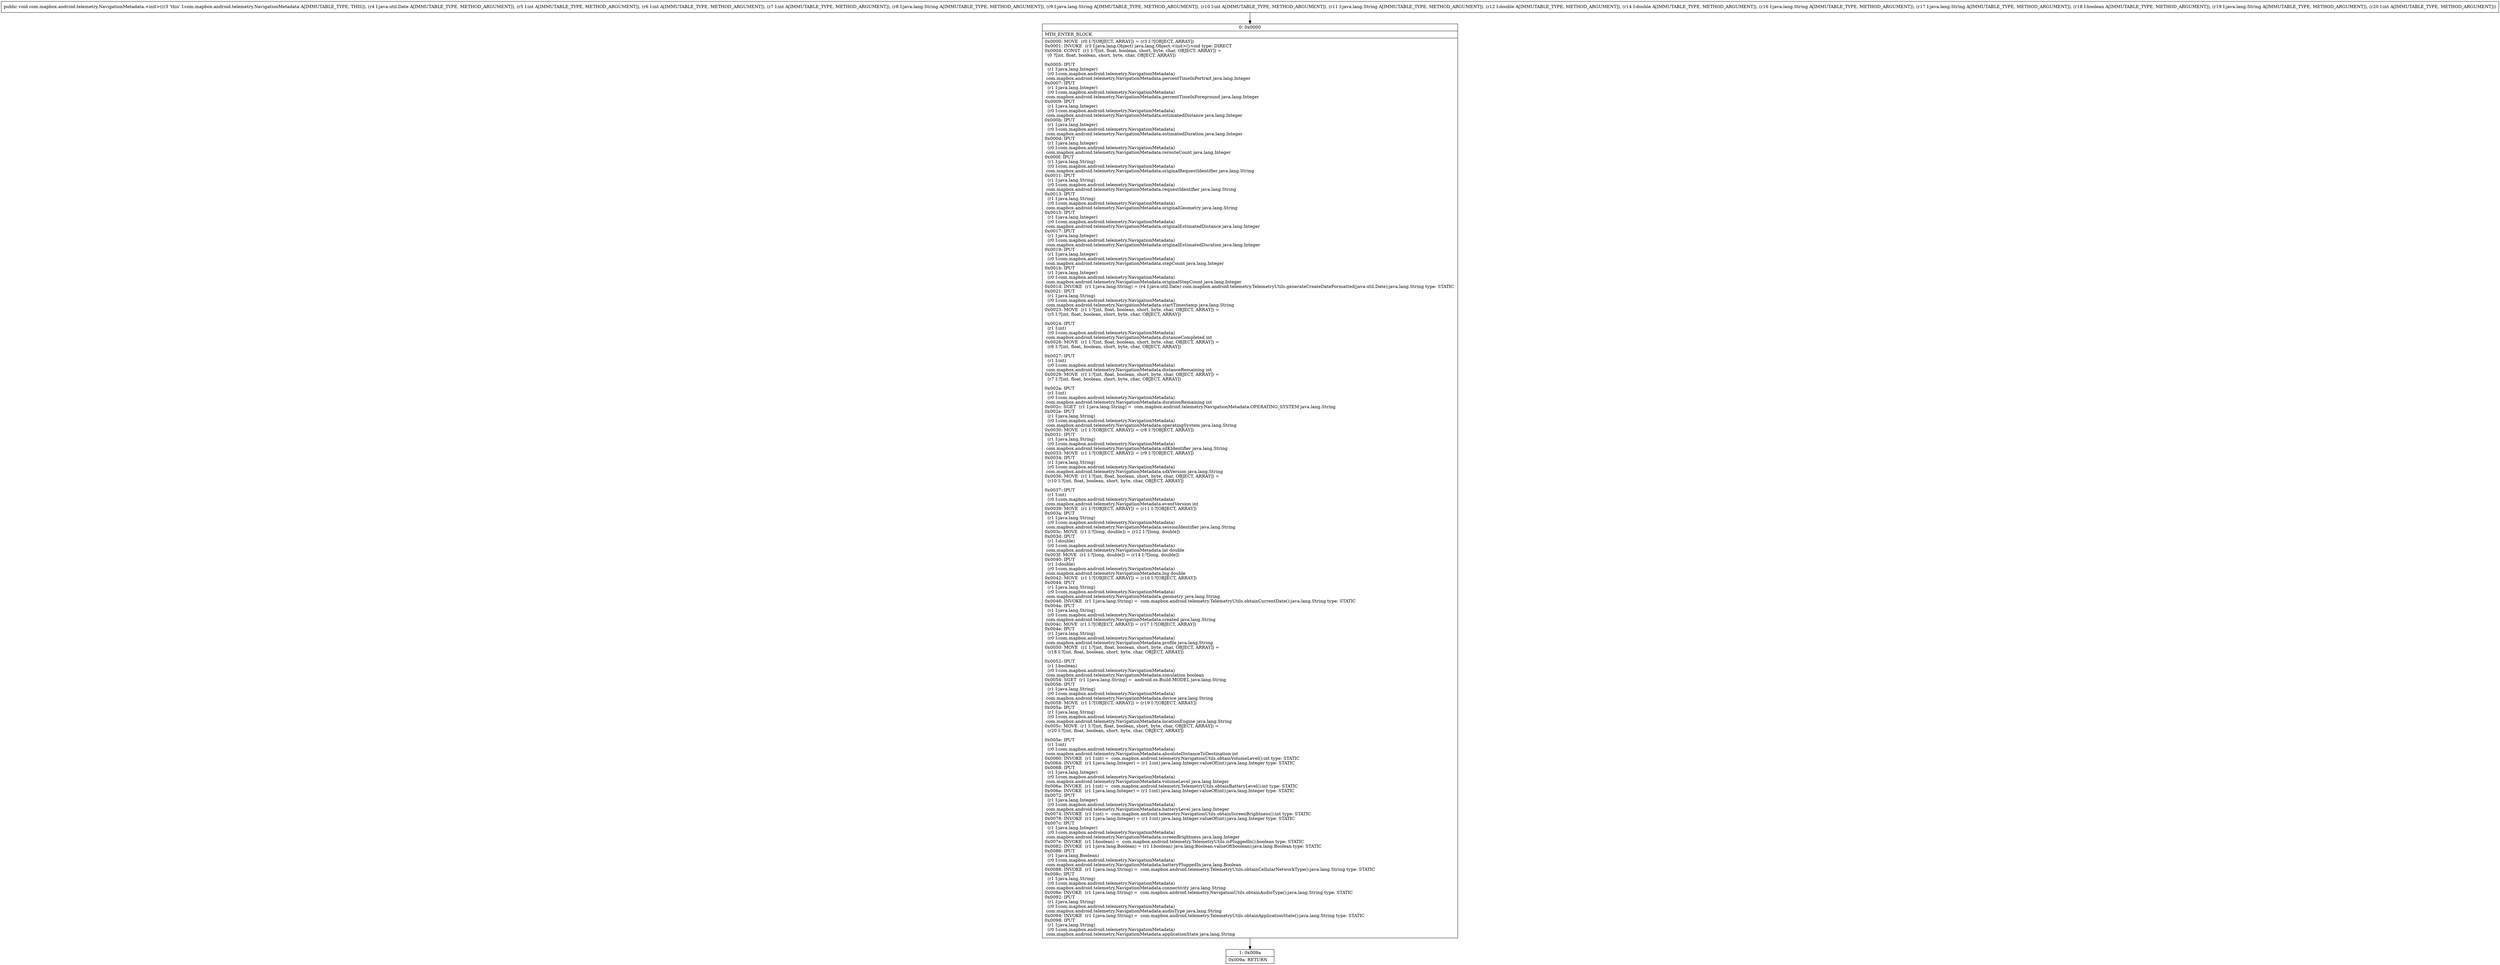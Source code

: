 digraph "CFG forcom.mapbox.android.telemetry.NavigationMetadata.\<init\>(Ljava\/util\/Date;IIILjava\/lang\/String;Ljava\/lang\/String;ILjava\/lang\/String;DDLjava\/lang\/String;Ljava\/lang\/String;ZLjava\/lang\/String;I)V" {
Node_0 [shape=record,label="{0\:\ 0x0000|MTH_ENTER_BLOCK\l|0x0000: MOVE  (r0 I:?[OBJECT, ARRAY]) = (r3 I:?[OBJECT, ARRAY]) \l0x0001: INVOKE  (r3 I:java.lang.Object) java.lang.Object.\<init\>():void type: DIRECT \l0x0004: CONST  (r1 I:?[int, float, boolean, short, byte, char, OBJECT, ARRAY]) = \l  (0 ?[int, float, boolean, short, byte, char, OBJECT, ARRAY])\l \l0x0005: IPUT  \l  (r1 I:java.lang.Integer)\l  (r0 I:com.mapbox.android.telemetry.NavigationMetadata)\l com.mapbox.android.telemetry.NavigationMetadata.percentTimeInPortrait java.lang.Integer \l0x0007: IPUT  \l  (r1 I:java.lang.Integer)\l  (r0 I:com.mapbox.android.telemetry.NavigationMetadata)\l com.mapbox.android.telemetry.NavigationMetadata.percentTimeInForeground java.lang.Integer \l0x0009: IPUT  \l  (r1 I:java.lang.Integer)\l  (r0 I:com.mapbox.android.telemetry.NavigationMetadata)\l com.mapbox.android.telemetry.NavigationMetadata.estimatedDistance java.lang.Integer \l0x000b: IPUT  \l  (r1 I:java.lang.Integer)\l  (r0 I:com.mapbox.android.telemetry.NavigationMetadata)\l com.mapbox.android.telemetry.NavigationMetadata.estimatedDuration java.lang.Integer \l0x000d: IPUT  \l  (r1 I:java.lang.Integer)\l  (r0 I:com.mapbox.android.telemetry.NavigationMetadata)\l com.mapbox.android.telemetry.NavigationMetadata.rerouteCount java.lang.Integer \l0x000f: IPUT  \l  (r1 I:java.lang.String)\l  (r0 I:com.mapbox.android.telemetry.NavigationMetadata)\l com.mapbox.android.telemetry.NavigationMetadata.originalRequestIdentifier java.lang.String \l0x0011: IPUT  \l  (r1 I:java.lang.String)\l  (r0 I:com.mapbox.android.telemetry.NavigationMetadata)\l com.mapbox.android.telemetry.NavigationMetadata.requestIdentifier java.lang.String \l0x0013: IPUT  \l  (r1 I:java.lang.String)\l  (r0 I:com.mapbox.android.telemetry.NavigationMetadata)\l com.mapbox.android.telemetry.NavigationMetadata.originalGeometry java.lang.String \l0x0015: IPUT  \l  (r1 I:java.lang.Integer)\l  (r0 I:com.mapbox.android.telemetry.NavigationMetadata)\l com.mapbox.android.telemetry.NavigationMetadata.originalEstimatedDistance java.lang.Integer \l0x0017: IPUT  \l  (r1 I:java.lang.Integer)\l  (r0 I:com.mapbox.android.telemetry.NavigationMetadata)\l com.mapbox.android.telemetry.NavigationMetadata.originalEstimatedDuration java.lang.Integer \l0x0019: IPUT  \l  (r1 I:java.lang.Integer)\l  (r0 I:com.mapbox.android.telemetry.NavigationMetadata)\l com.mapbox.android.telemetry.NavigationMetadata.stepCount java.lang.Integer \l0x001b: IPUT  \l  (r1 I:java.lang.Integer)\l  (r0 I:com.mapbox.android.telemetry.NavigationMetadata)\l com.mapbox.android.telemetry.NavigationMetadata.originalStepCount java.lang.Integer \l0x001d: INVOKE  (r1 I:java.lang.String) = (r4 I:java.util.Date) com.mapbox.android.telemetry.TelemetryUtils.generateCreateDateFormatted(java.util.Date):java.lang.String type: STATIC \l0x0021: IPUT  \l  (r1 I:java.lang.String)\l  (r0 I:com.mapbox.android.telemetry.NavigationMetadata)\l com.mapbox.android.telemetry.NavigationMetadata.startTimestamp java.lang.String \l0x0023: MOVE  (r1 I:?[int, float, boolean, short, byte, char, OBJECT, ARRAY]) = \l  (r5 I:?[int, float, boolean, short, byte, char, OBJECT, ARRAY])\l \l0x0024: IPUT  \l  (r1 I:int)\l  (r0 I:com.mapbox.android.telemetry.NavigationMetadata)\l com.mapbox.android.telemetry.NavigationMetadata.distanceCompleted int \l0x0026: MOVE  (r1 I:?[int, float, boolean, short, byte, char, OBJECT, ARRAY]) = \l  (r6 I:?[int, float, boolean, short, byte, char, OBJECT, ARRAY])\l \l0x0027: IPUT  \l  (r1 I:int)\l  (r0 I:com.mapbox.android.telemetry.NavigationMetadata)\l com.mapbox.android.telemetry.NavigationMetadata.distanceRemaining int \l0x0029: MOVE  (r1 I:?[int, float, boolean, short, byte, char, OBJECT, ARRAY]) = \l  (r7 I:?[int, float, boolean, short, byte, char, OBJECT, ARRAY])\l \l0x002a: IPUT  \l  (r1 I:int)\l  (r0 I:com.mapbox.android.telemetry.NavigationMetadata)\l com.mapbox.android.telemetry.NavigationMetadata.durationRemaining int \l0x002c: SGET  (r1 I:java.lang.String) =  com.mapbox.android.telemetry.NavigationMetadata.OPERATING_SYSTEM java.lang.String \l0x002e: IPUT  \l  (r1 I:java.lang.String)\l  (r0 I:com.mapbox.android.telemetry.NavigationMetadata)\l com.mapbox.android.telemetry.NavigationMetadata.operatingSystem java.lang.String \l0x0030: MOVE  (r1 I:?[OBJECT, ARRAY]) = (r8 I:?[OBJECT, ARRAY]) \l0x0031: IPUT  \l  (r1 I:java.lang.String)\l  (r0 I:com.mapbox.android.telemetry.NavigationMetadata)\l com.mapbox.android.telemetry.NavigationMetadata.sdKIdentifier java.lang.String \l0x0033: MOVE  (r1 I:?[OBJECT, ARRAY]) = (r9 I:?[OBJECT, ARRAY]) \l0x0034: IPUT  \l  (r1 I:java.lang.String)\l  (r0 I:com.mapbox.android.telemetry.NavigationMetadata)\l com.mapbox.android.telemetry.NavigationMetadata.sdkVersion java.lang.String \l0x0036: MOVE  (r1 I:?[int, float, boolean, short, byte, char, OBJECT, ARRAY]) = \l  (r10 I:?[int, float, boolean, short, byte, char, OBJECT, ARRAY])\l \l0x0037: IPUT  \l  (r1 I:int)\l  (r0 I:com.mapbox.android.telemetry.NavigationMetadata)\l com.mapbox.android.telemetry.NavigationMetadata.eventVersion int \l0x0039: MOVE  (r1 I:?[OBJECT, ARRAY]) = (r11 I:?[OBJECT, ARRAY]) \l0x003a: IPUT  \l  (r1 I:java.lang.String)\l  (r0 I:com.mapbox.android.telemetry.NavigationMetadata)\l com.mapbox.android.telemetry.NavigationMetadata.sessionIdentifier java.lang.String \l0x003c: MOVE  (r1 I:?[long, double]) = (r12 I:?[long, double]) \l0x003d: IPUT  \l  (r1 I:double)\l  (r0 I:com.mapbox.android.telemetry.NavigationMetadata)\l com.mapbox.android.telemetry.NavigationMetadata.lat double \l0x003f: MOVE  (r1 I:?[long, double]) = (r14 I:?[long, double]) \l0x0040: IPUT  \l  (r1 I:double)\l  (r0 I:com.mapbox.android.telemetry.NavigationMetadata)\l com.mapbox.android.telemetry.NavigationMetadata.lng double \l0x0042: MOVE  (r1 I:?[OBJECT, ARRAY]) = (r16 I:?[OBJECT, ARRAY]) \l0x0044: IPUT  \l  (r1 I:java.lang.String)\l  (r0 I:com.mapbox.android.telemetry.NavigationMetadata)\l com.mapbox.android.telemetry.NavigationMetadata.geometry java.lang.String \l0x0046: INVOKE  (r1 I:java.lang.String) =  com.mapbox.android.telemetry.TelemetryUtils.obtainCurrentDate():java.lang.String type: STATIC \l0x004a: IPUT  \l  (r1 I:java.lang.String)\l  (r0 I:com.mapbox.android.telemetry.NavigationMetadata)\l com.mapbox.android.telemetry.NavigationMetadata.created java.lang.String \l0x004c: MOVE  (r1 I:?[OBJECT, ARRAY]) = (r17 I:?[OBJECT, ARRAY]) \l0x004e: IPUT  \l  (r1 I:java.lang.String)\l  (r0 I:com.mapbox.android.telemetry.NavigationMetadata)\l com.mapbox.android.telemetry.NavigationMetadata.profile java.lang.String \l0x0050: MOVE  (r1 I:?[int, float, boolean, short, byte, char, OBJECT, ARRAY]) = \l  (r18 I:?[int, float, boolean, short, byte, char, OBJECT, ARRAY])\l \l0x0052: IPUT  \l  (r1 I:boolean)\l  (r0 I:com.mapbox.android.telemetry.NavigationMetadata)\l com.mapbox.android.telemetry.NavigationMetadata.simulation boolean \l0x0054: SGET  (r1 I:java.lang.String) =  android.os.Build.MODEL java.lang.String \l0x0056: IPUT  \l  (r1 I:java.lang.String)\l  (r0 I:com.mapbox.android.telemetry.NavigationMetadata)\l com.mapbox.android.telemetry.NavigationMetadata.device java.lang.String \l0x0058: MOVE  (r1 I:?[OBJECT, ARRAY]) = (r19 I:?[OBJECT, ARRAY]) \l0x005a: IPUT  \l  (r1 I:java.lang.String)\l  (r0 I:com.mapbox.android.telemetry.NavigationMetadata)\l com.mapbox.android.telemetry.NavigationMetadata.locationEngine java.lang.String \l0x005c: MOVE  (r1 I:?[int, float, boolean, short, byte, char, OBJECT, ARRAY]) = \l  (r20 I:?[int, float, boolean, short, byte, char, OBJECT, ARRAY])\l \l0x005e: IPUT  \l  (r1 I:int)\l  (r0 I:com.mapbox.android.telemetry.NavigationMetadata)\l com.mapbox.android.telemetry.NavigationMetadata.absoluteDistanceToDestination int \l0x0060: INVOKE  (r1 I:int) =  com.mapbox.android.telemetry.NavigationUtils.obtainVolumeLevel():int type: STATIC \l0x0064: INVOKE  (r1 I:java.lang.Integer) = (r1 I:int) java.lang.Integer.valueOf(int):java.lang.Integer type: STATIC \l0x0068: IPUT  \l  (r1 I:java.lang.Integer)\l  (r0 I:com.mapbox.android.telemetry.NavigationMetadata)\l com.mapbox.android.telemetry.NavigationMetadata.volumeLevel java.lang.Integer \l0x006a: INVOKE  (r1 I:int) =  com.mapbox.android.telemetry.TelemetryUtils.obtainBatteryLevel():int type: STATIC \l0x006e: INVOKE  (r1 I:java.lang.Integer) = (r1 I:int) java.lang.Integer.valueOf(int):java.lang.Integer type: STATIC \l0x0072: IPUT  \l  (r1 I:java.lang.Integer)\l  (r0 I:com.mapbox.android.telemetry.NavigationMetadata)\l com.mapbox.android.telemetry.NavigationMetadata.batteryLevel java.lang.Integer \l0x0074: INVOKE  (r1 I:int) =  com.mapbox.android.telemetry.NavigationUtils.obtainScreenBrightness():int type: STATIC \l0x0078: INVOKE  (r1 I:java.lang.Integer) = (r1 I:int) java.lang.Integer.valueOf(int):java.lang.Integer type: STATIC \l0x007c: IPUT  \l  (r1 I:java.lang.Integer)\l  (r0 I:com.mapbox.android.telemetry.NavigationMetadata)\l com.mapbox.android.telemetry.NavigationMetadata.screenBrightness java.lang.Integer \l0x007e: INVOKE  (r1 I:boolean) =  com.mapbox.android.telemetry.TelemetryUtils.isPluggedIn():boolean type: STATIC \l0x0082: INVOKE  (r1 I:java.lang.Boolean) = (r1 I:boolean) java.lang.Boolean.valueOf(boolean):java.lang.Boolean type: STATIC \l0x0086: IPUT  \l  (r1 I:java.lang.Boolean)\l  (r0 I:com.mapbox.android.telemetry.NavigationMetadata)\l com.mapbox.android.telemetry.NavigationMetadata.batteryPluggedIn java.lang.Boolean \l0x0088: INVOKE  (r1 I:java.lang.String) =  com.mapbox.android.telemetry.TelemetryUtils.obtainCellularNetworkType():java.lang.String type: STATIC \l0x008c: IPUT  \l  (r1 I:java.lang.String)\l  (r0 I:com.mapbox.android.telemetry.NavigationMetadata)\l com.mapbox.android.telemetry.NavigationMetadata.connectivity java.lang.String \l0x008e: INVOKE  (r1 I:java.lang.String) =  com.mapbox.android.telemetry.NavigationUtils.obtainAudioType():java.lang.String type: STATIC \l0x0092: IPUT  \l  (r1 I:java.lang.String)\l  (r0 I:com.mapbox.android.telemetry.NavigationMetadata)\l com.mapbox.android.telemetry.NavigationMetadata.audioType java.lang.String \l0x0094: INVOKE  (r1 I:java.lang.String) =  com.mapbox.android.telemetry.TelemetryUtils.obtainApplicationState():java.lang.String type: STATIC \l0x0098: IPUT  \l  (r1 I:java.lang.String)\l  (r0 I:com.mapbox.android.telemetry.NavigationMetadata)\l com.mapbox.android.telemetry.NavigationMetadata.applicationState java.lang.String \l}"];
Node_1 [shape=record,label="{1\:\ 0x009a|0x009a: RETURN   \l}"];
MethodNode[shape=record,label="{public void com.mapbox.android.telemetry.NavigationMetadata.\<init\>((r3 'this' I:com.mapbox.android.telemetry.NavigationMetadata A[IMMUTABLE_TYPE, THIS]), (r4 I:java.util.Date A[IMMUTABLE_TYPE, METHOD_ARGUMENT]), (r5 I:int A[IMMUTABLE_TYPE, METHOD_ARGUMENT]), (r6 I:int A[IMMUTABLE_TYPE, METHOD_ARGUMENT]), (r7 I:int A[IMMUTABLE_TYPE, METHOD_ARGUMENT]), (r8 I:java.lang.String A[IMMUTABLE_TYPE, METHOD_ARGUMENT]), (r9 I:java.lang.String A[IMMUTABLE_TYPE, METHOD_ARGUMENT]), (r10 I:int A[IMMUTABLE_TYPE, METHOD_ARGUMENT]), (r11 I:java.lang.String A[IMMUTABLE_TYPE, METHOD_ARGUMENT]), (r12 I:double A[IMMUTABLE_TYPE, METHOD_ARGUMENT]), (r14 I:double A[IMMUTABLE_TYPE, METHOD_ARGUMENT]), (r16 I:java.lang.String A[IMMUTABLE_TYPE, METHOD_ARGUMENT]), (r17 I:java.lang.String A[IMMUTABLE_TYPE, METHOD_ARGUMENT]), (r18 I:boolean A[IMMUTABLE_TYPE, METHOD_ARGUMENT]), (r19 I:java.lang.String A[IMMUTABLE_TYPE, METHOD_ARGUMENT]), (r20 I:int A[IMMUTABLE_TYPE, METHOD_ARGUMENT])) }"];
MethodNode -> Node_0;
Node_0 -> Node_1;
}

